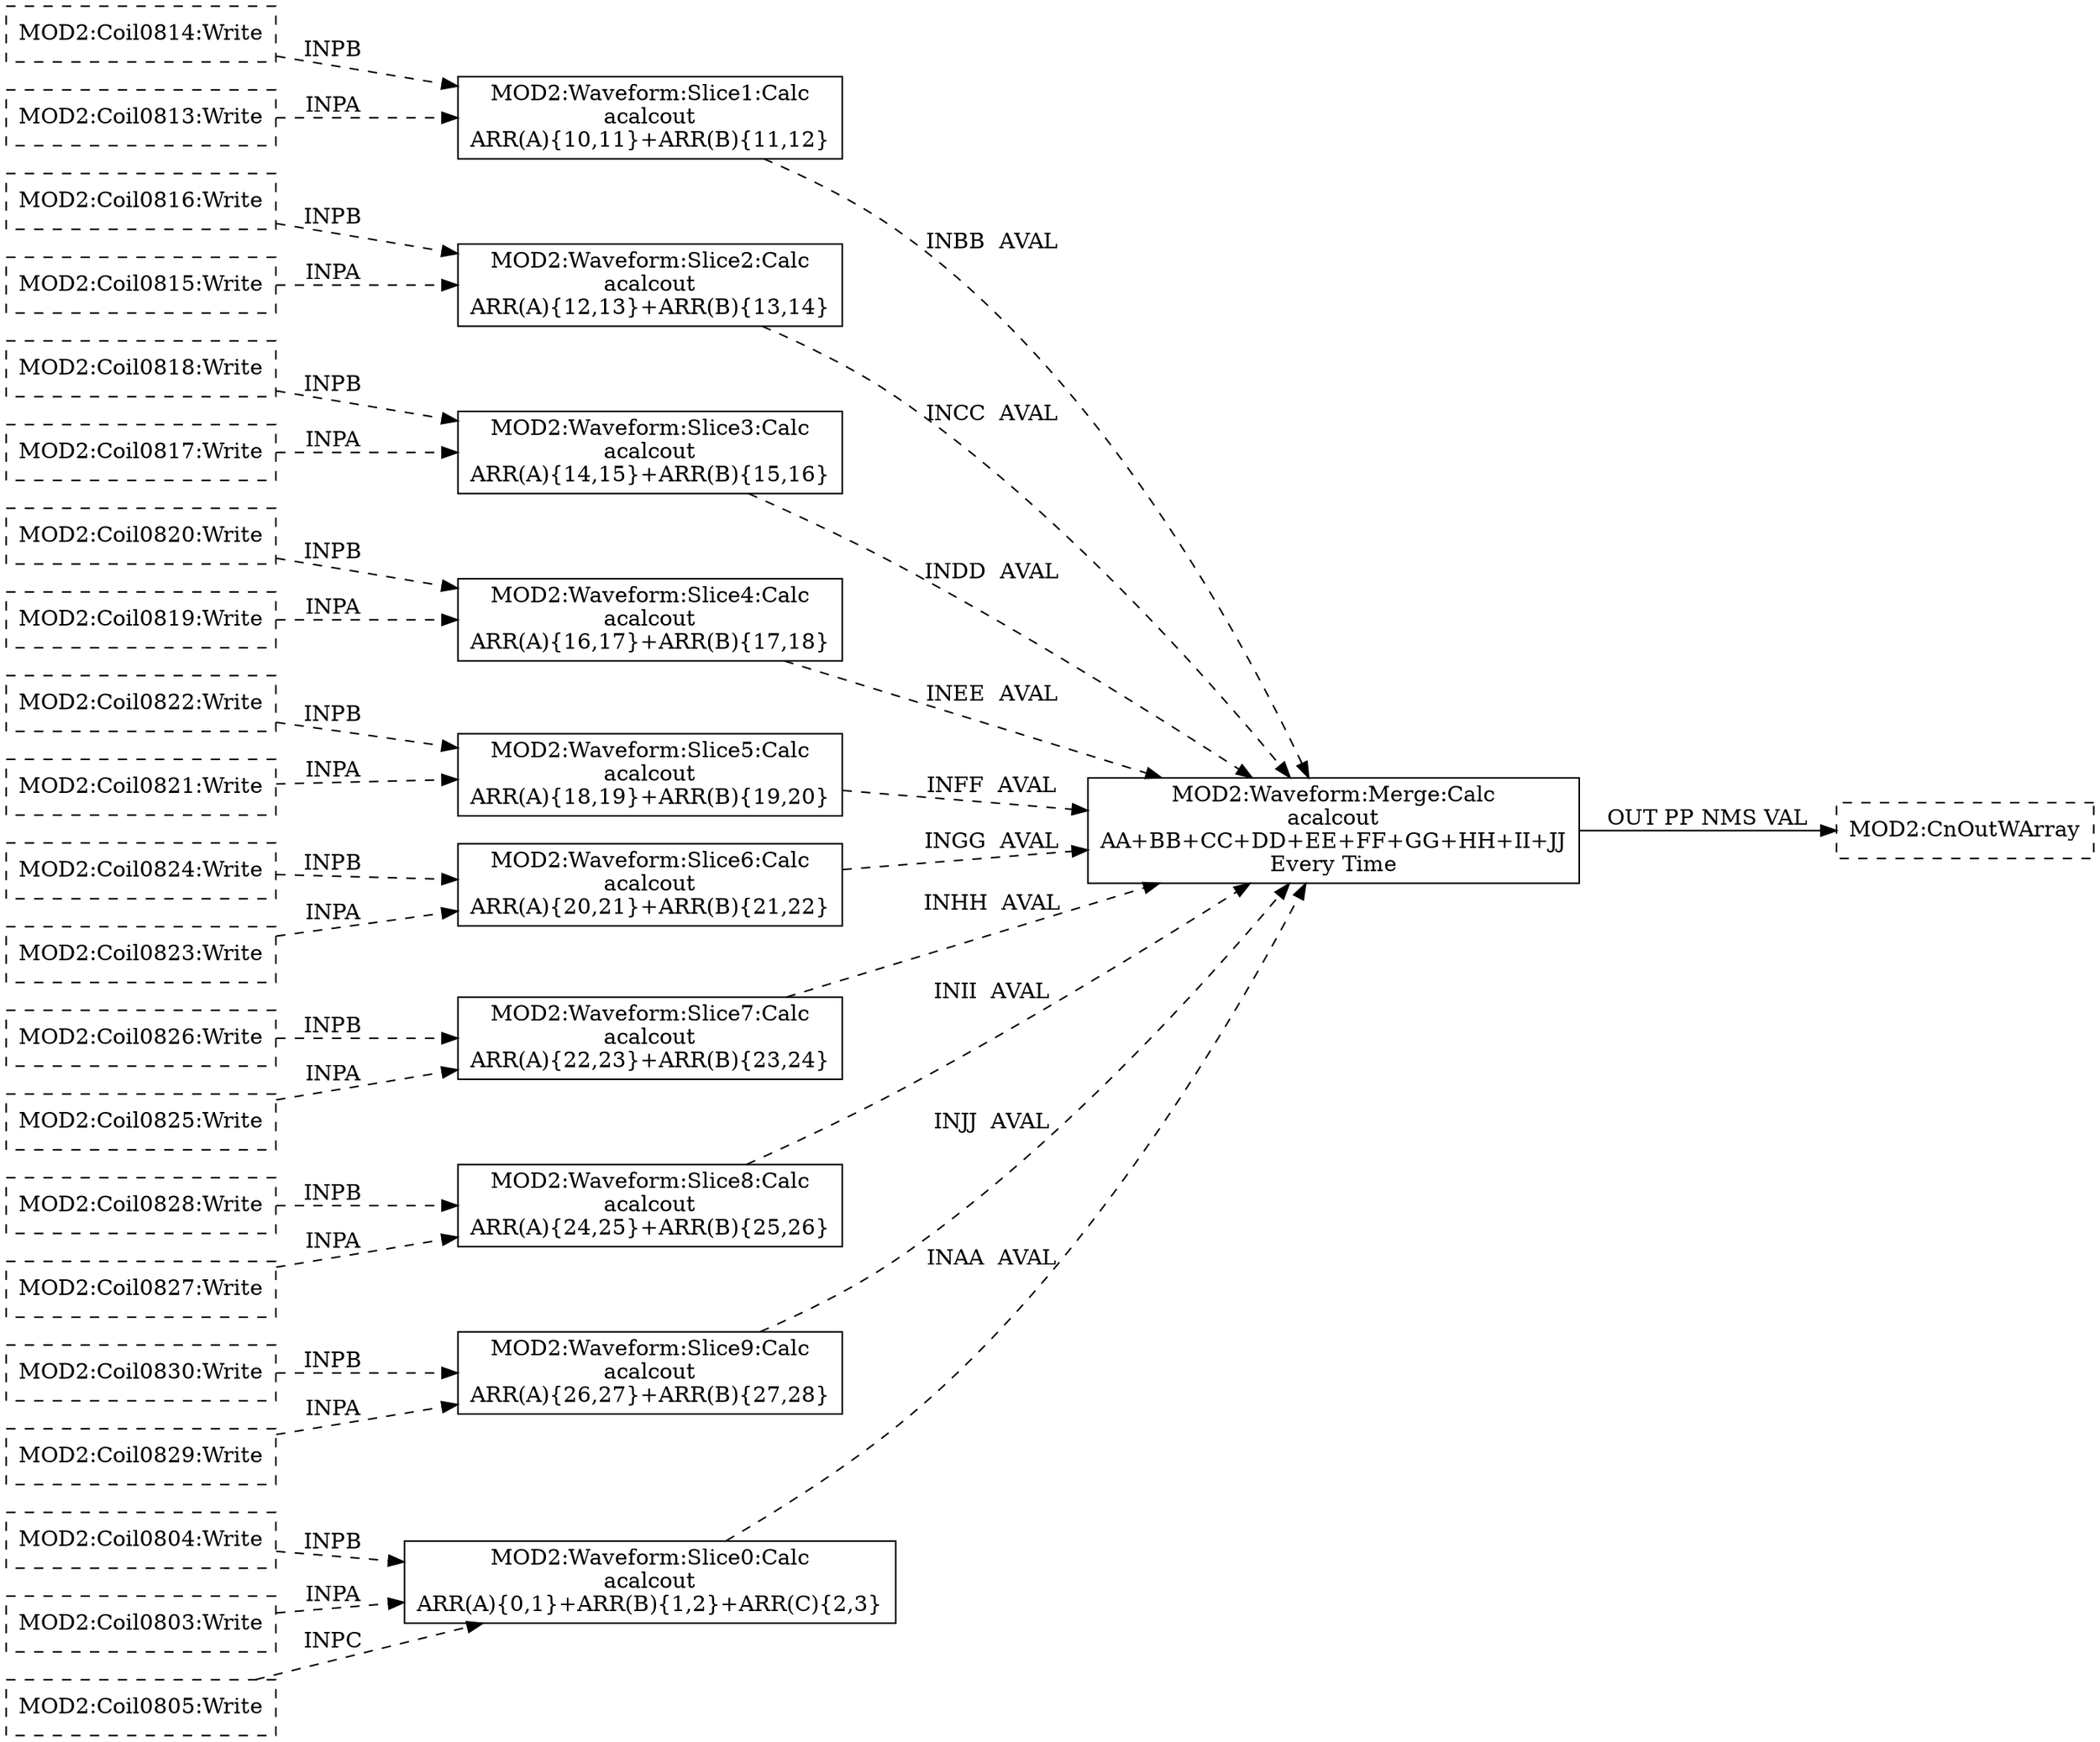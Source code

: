 digraph mod2_calc_outputs {
  rankdir=LR;

  "MOD2:Waveform:Slice0:Calc" [ shape=box, label="MOD2:Waveform:Slice0:Calc\nacalcout\nARR(A){0,1}+ARR(B){1,2}+ARR(C){2,3}" ]
  "MOD2:Coil0804:Write" -> "MOD2:Waveform:Slice0:Calc" [ label="INPB  ", style="dashed" ]
  "MOD2:Coil0803:Write" -> "MOD2:Waveform:Slice0:Calc" [ label="INPA  ", style="dashed" ]
  "MOD2:Coil0805:Write" -> "MOD2:Waveform:Slice0:Calc" [ label="INPC  ", style="dashed" ]
  "MOD2:Waveform:Slice1:Calc" [ shape=box, label="MOD2:Waveform:Slice1:Calc\nacalcout\nARR(A){10,11}+ARR(B){11,12}" ]
  "MOD2:Coil0814:Write" -> "MOD2:Waveform:Slice1:Calc" [ label="INPB  ", style="dashed" ]
  "MOD2:Coil0813:Write" -> "MOD2:Waveform:Slice1:Calc" [ label="INPA  ", style="dashed" ]
  "MOD2:Waveform:Slice2:Calc" [ shape=box, label="MOD2:Waveform:Slice2:Calc\nacalcout\nARR(A){12,13}+ARR(B){13,14}" ]
  "MOD2:Coil0816:Write" -> "MOD2:Waveform:Slice2:Calc" [ label="INPB  ", style="dashed" ]
  "MOD2:Coil0815:Write" -> "MOD2:Waveform:Slice2:Calc" [ label="INPA  ", style="dashed" ]
  "MOD2:Waveform:Slice3:Calc" [ shape=box, label="MOD2:Waveform:Slice3:Calc\nacalcout\nARR(A){14,15}+ARR(B){15,16}" ]
  "MOD2:Coil0818:Write" -> "MOD2:Waveform:Slice3:Calc" [ label="INPB  ", style="dashed" ]
  "MOD2:Coil0817:Write" -> "MOD2:Waveform:Slice3:Calc" [ label="INPA  ", style="dashed" ]
  "MOD2:Waveform:Slice4:Calc" [ shape=box, label="MOD2:Waveform:Slice4:Calc\nacalcout\nARR(A){16,17}+ARR(B){17,18}" ]
  "MOD2:Coil0820:Write" -> "MOD2:Waveform:Slice4:Calc" [ label="INPB  ", style="dashed" ]
  "MOD2:Coil0819:Write" -> "MOD2:Waveform:Slice4:Calc" [ label="INPA  ", style="dashed" ]
  "MOD2:Waveform:Slice5:Calc" [ shape=box, label="MOD2:Waveform:Slice5:Calc\nacalcout\nARR(A){18,19}+ARR(B){19,20}" ]
  "MOD2:Coil0822:Write" -> "MOD2:Waveform:Slice5:Calc" [ label="INPB  ", style="dashed" ]
  "MOD2:Coil0821:Write" -> "MOD2:Waveform:Slice5:Calc" [ label="INPA  ", style="dashed" ]
  "MOD2:Waveform:Slice6:Calc" [ shape=box, label="MOD2:Waveform:Slice6:Calc\nacalcout\nARR(A){20,21}+ARR(B){21,22}" ]
  "MOD2:Coil0824:Write" -> "MOD2:Waveform:Slice6:Calc" [ label="INPB  ", style="dashed" ]
  "MOD2:Coil0823:Write" -> "MOD2:Waveform:Slice6:Calc" [ label="INPA  ", style="dashed" ]
  "MOD2:Waveform:Slice7:Calc" [ shape=box, label="MOD2:Waveform:Slice7:Calc\nacalcout\nARR(A){22,23}+ARR(B){23,24}" ]
  "MOD2:Coil0826:Write" -> "MOD2:Waveform:Slice7:Calc" [ label="INPB  ", style="dashed" ]
  "MOD2:Coil0825:Write" -> "MOD2:Waveform:Slice7:Calc" [ label="INPA  ", style="dashed" ]
  "MOD2:Waveform:Slice8:Calc" [ shape=box, label="MOD2:Waveform:Slice8:Calc\nacalcout\nARR(A){24,25}+ARR(B){25,26}" ]
  "MOD2:Coil0828:Write" -> "MOD2:Waveform:Slice8:Calc" [ label="INPB  ", style="dashed" ]
  "MOD2:Coil0827:Write" -> "MOD2:Waveform:Slice8:Calc" [ label="INPA  ", style="dashed" ]
  "MOD2:Waveform:Slice9:Calc" [ shape=box, label="MOD2:Waveform:Slice9:Calc\nacalcout\nARR(A){26,27}+ARR(B){27,28}" ]
  "MOD2:Coil0830:Write" -> "MOD2:Waveform:Slice9:Calc" [ label="INPB  ", style="dashed" ]
  "MOD2:Coil0829:Write" -> "MOD2:Waveform:Slice9:Calc" [ label="INPA  ", style="dashed" ]
  "MOD2:Waveform:Merge:Calc" [ shape=box, label="MOD2:Waveform:Merge:Calc\nacalcout\nAA+BB+CC+DD+EE+FF+GG+HH+II+JJ\nEvery Time" ]
  "MOD2:Waveform:Slice8:Calc" -> "MOD2:Waveform:Merge:Calc" [ label="INII  AVAL", style="dashed" ]
  "MOD2:Waveform:Slice7:Calc" -> "MOD2:Waveform:Merge:Calc" [ label="INHH  AVAL", style="dashed" ]
  "MOD2:Waveform:Slice3:Calc" -> "MOD2:Waveform:Merge:Calc" [ label="INDD  AVAL", style="dashed" ]
  "MOD2:Waveform:Slice4:Calc" -> "MOD2:Waveform:Merge:Calc" [ label="INEE  AVAL", style="dashed" ]
  "MOD2:Waveform:Slice1:Calc" -> "MOD2:Waveform:Merge:Calc" [ label="INBB  AVAL", style="dashed" ]
  "MOD2:Waveform:Slice2:Calc" -> "MOD2:Waveform:Merge:Calc" [ label="INCC  AVAL", style="dashed" ]
  "MOD2:Waveform:Slice6:Calc" -> "MOD2:Waveform:Merge:Calc" [ label="INGG  AVAL", style="dashed" ]
  "MOD2:Waveform:Slice9:Calc" -> "MOD2:Waveform:Merge:Calc" [ label="INJJ  AVAL", style="dashed" ]
  "MOD2:Waveform:Slice5:Calc" -> "MOD2:Waveform:Merge:Calc" [ label="INFF  AVAL", style="dashed" ]
  "MOD2:Waveform:Slice0:Calc" -> "MOD2:Waveform:Merge:Calc" [ label="INAA  AVAL", style="dashed" ]
  "MOD2:Waveform:Merge:Calc" -> "MOD2:CnOutWArray" [ label="OUT PP NMS VAL", style="solid" ]
  "MOD2:Coil0824:Write" [ shape=box, style=dashed ]
  "MOD2:Coil0814:Write" [ shape=box, style=dashed ]
  "MOD2:CnOutWArray" [ shape=box, style=dashed ]
  "MOD2:Coil0805:Write" [ shape=box, style=dashed ]
  "MOD2:Coil0830:Write" [ shape=box, style=dashed ]
  "MOD2:Coil0816:Write" [ shape=box, style=dashed ]
  "MOD2:Coil0803:Write" [ shape=box, style=dashed ]
  "MOD2:Coil0804:Write" [ shape=box, style=dashed ]
  "MOD2:Coil0825:Write" [ shape=box, style=dashed ]
  "MOD2:Coil0828:Write" [ shape=box, style=dashed ]
  "MOD2:Coil0821:Write" [ shape=box, style=dashed ]
  "MOD2:Coil0819:Write" [ shape=box, style=dashed ]
  "MOD2:Coil0829:Write" [ shape=box, style=dashed ]
  "MOD2:Coil0826:Write" [ shape=box, style=dashed ]
  "MOD2:Coil0827:Write" [ shape=box, style=dashed ]
  "MOD2:Coil0823:Write" [ shape=box, style=dashed ]
  "MOD2:Coil0820:Write" [ shape=box, style=dashed ]
  "MOD2:Coil0813:Write" [ shape=box, style=dashed ]
  "MOD2:Coil0818:Write" [ shape=box, style=dashed ]
  "MOD2:Coil0822:Write" [ shape=box, style=dashed ]
  "MOD2:Coil0815:Write" [ shape=box, style=dashed ]
  "MOD2:Coil0817:Write" [ shape=box, style=dashed ]

}

